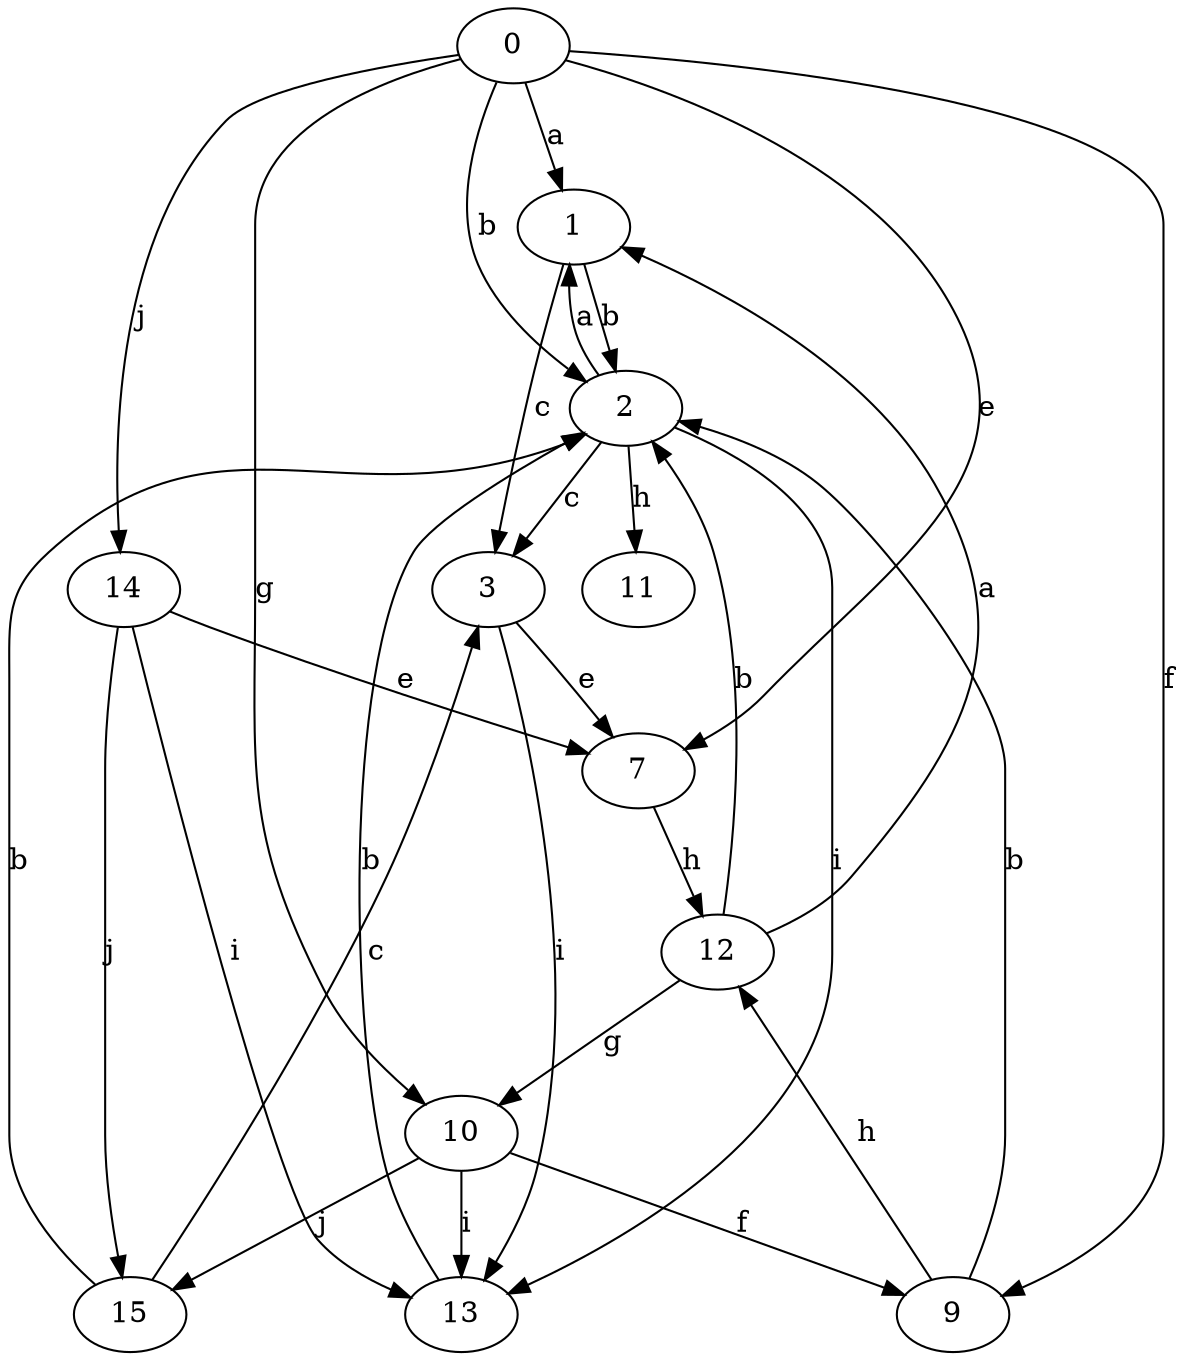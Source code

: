 strict digraph  {
1;
2;
3;
0;
7;
9;
10;
11;
12;
13;
14;
15;
1 -> 2  [label=b];
1 -> 3  [label=c];
2 -> 1  [label=a];
2 -> 3  [label=c];
2 -> 11  [label=h];
2 -> 13  [label=i];
3 -> 7  [label=e];
3 -> 13  [label=i];
0 -> 1  [label=a];
0 -> 2  [label=b];
0 -> 7  [label=e];
0 -> 9  [label=f];
0 -> 10  [label=g];
0 -> 14  [label=j];
7 -> 12  [label=h];
9 -> 2  [label=b];
9 -> 12  [label=h];
10 -> 9  [label=f];
10 -> 13  [label=i];
10 -> 15  [label=j];
12 -> 1  [label=a];
12 -> 2  [label=b];
12 -> 10  [label=g];
13 -> 2  [label=b];
14 -> 7  [label=e];
14 -> 13  [label=i];
14 -> 15  [label=j];
15 -> 2  [label=b];
15 -> 3  [label=c];
}
